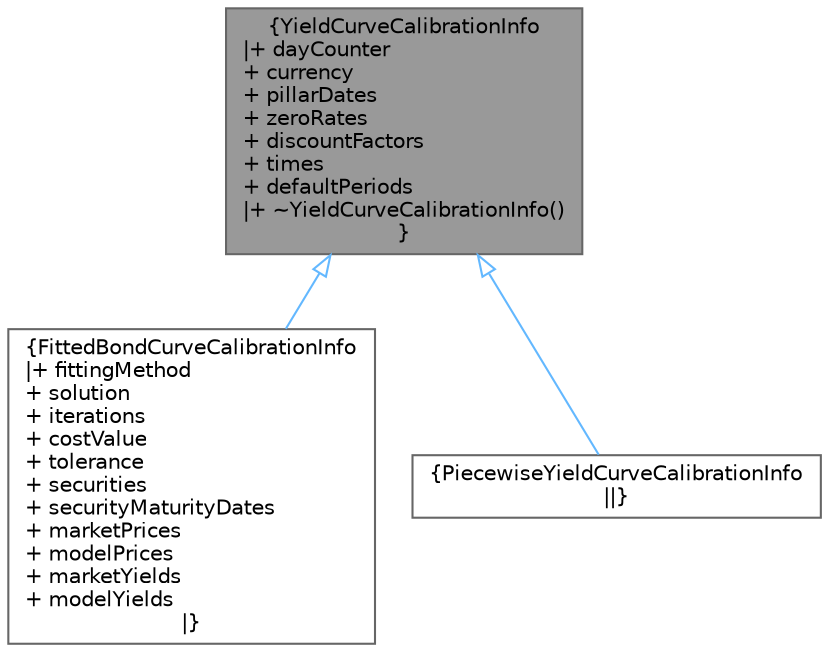 digraph "YieldCurveCalibrationInfo"
{
 // INTERACTIVE_SVG=YES
 // LATEX_PDF_SIZE
  bgcolor="transparent";
  edge [fontname=Helvetica,fontsize=10,labelfontname=Helvetica,labelfontsize=10];
  node [fontname=Helvetica,fontsize=10,shape=box,height=0.2,width=0.4];
  Node1 [label="{YieldCurveCalibrationInfo\n|+ dayCounter\l+ currency\l+ pillarDates\l+ zeroRates\l+ discountFactors\l+ times\l+ defaultPeriods\l|+ ~YieldCurveCalibrationInfo()\l}",height=0.2,width=0.4,color="gray40", fillcolor="grey60", style="filled", fontcolor="black",tooltip=" "];
  Node1 -> Node2 [dir="back",color="steelblue1",style="solid",arrowtail="onormal"];
  Node2 [label="{FittedBondCurveCalibrationInfo\n|+ fittingMethod\l+ solution\l+ iterations\l+ costValue\l+ tolerance\l+ securities\l+ securityMaturityDates\l+ marketPrices\l+ modelPrices\l+ marketYields\l+ modelYields\l|}",height=0.2,width=0.4,color="gray40", fillcolor="white", style="filled",URL="$structore_1_1data_1_1_fitted_bond_curve_calibration_info.html",tooltip=" "];
  Node1 -> Node3 [dir="back",color="steelblue1",style="solid",arrowtail="onormal"];
  Node3 [label="{PiecewiseYieldCurveCalibrationInfo\n||}",height=0.2,width=0.4,color="gray40", fillcolor="white", style="filled",URL="$structore_1_1data_1_1_piecewise_yield_curve_calibration_info.html",tooltip=" "];
}
